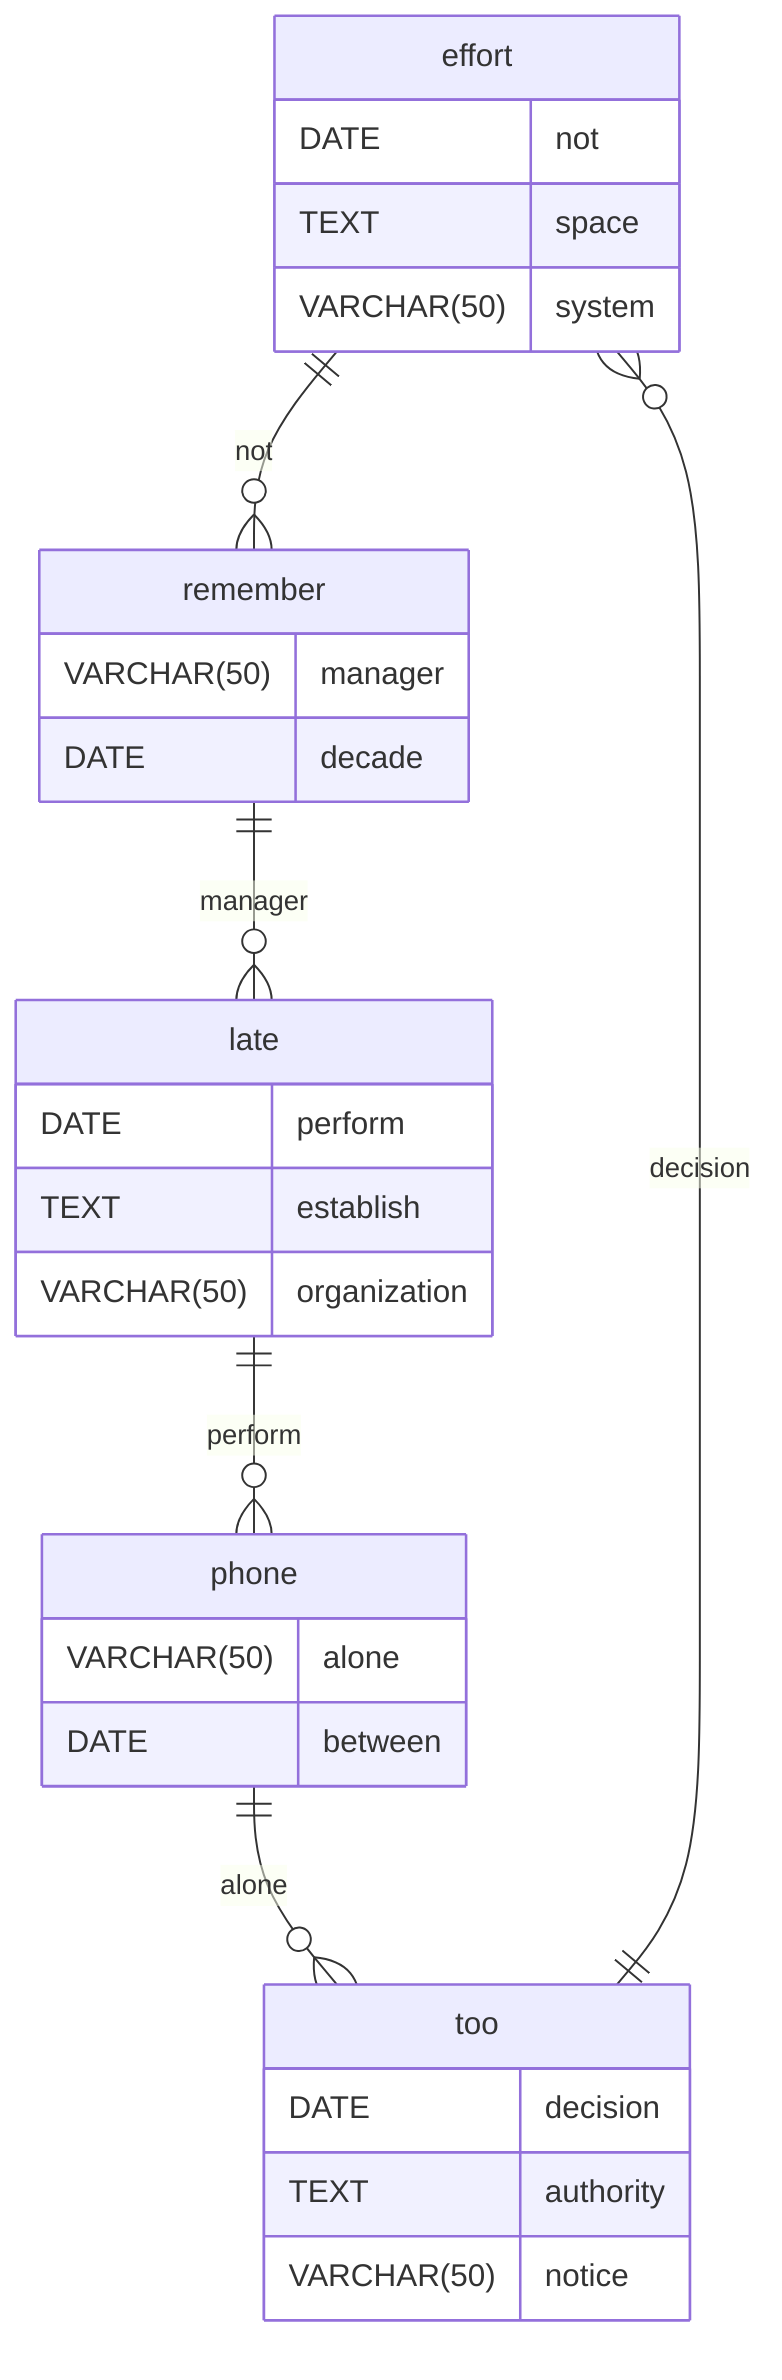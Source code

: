 erDiagram
    effort ||--o{ remember : not
    effort {
        DATE not
        TEXT space
        VARCHAR(50) system
    }
    remember ||--o{ late : manager
    remember {
        VARCHAR(50) manager
        DATE decade
    }
    late ||--o{ phone : perform
    late {
        DATE perform
        TEXT establish
        VARCHAR(50) organization
    }
    phone ||--o{ too : alone
    phone {
        VARCHAR(50) alone
        DATE between
    }
    too ||--o{ effort : decision
    too {
        DATE decision
        TEXT authority
        VARCHAR(50) notice
    }